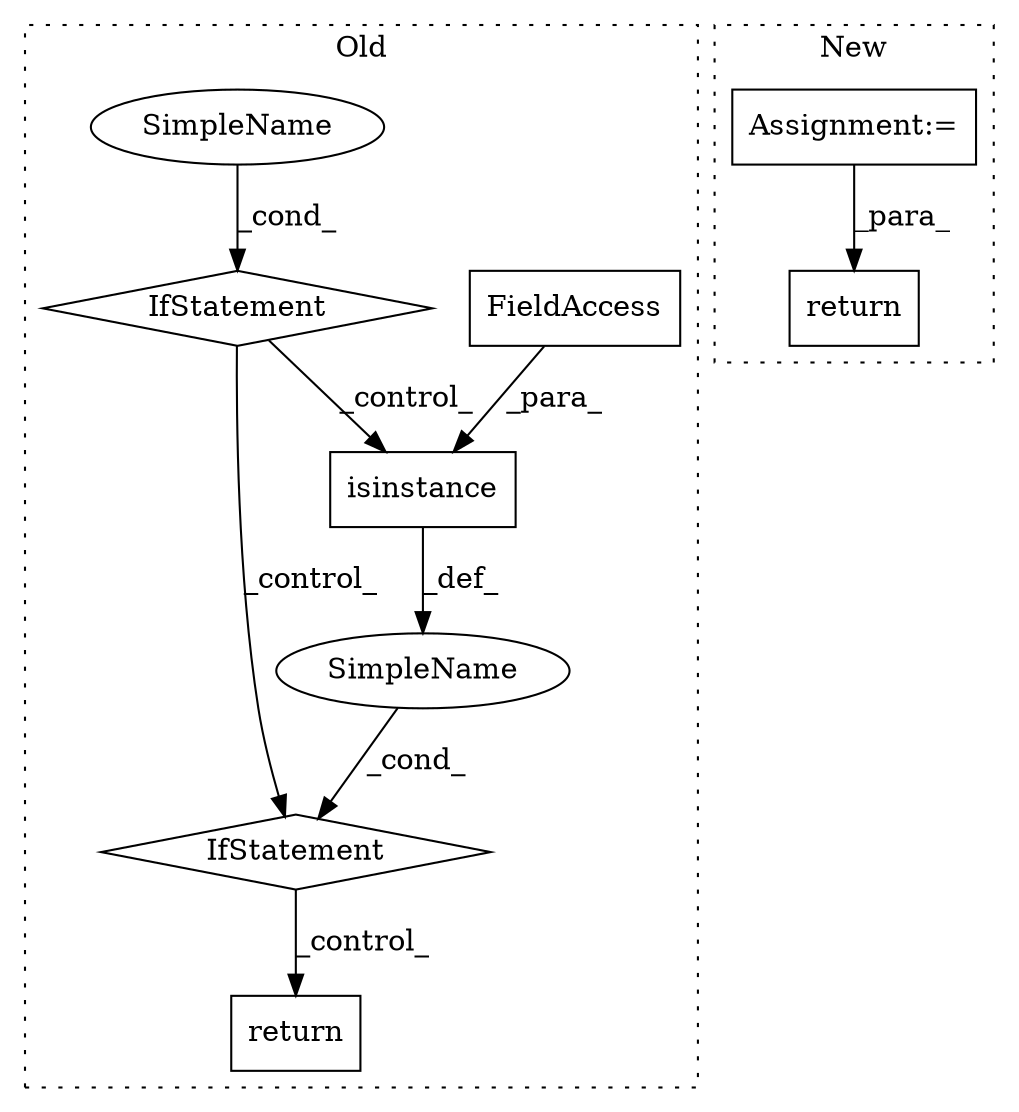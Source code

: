 digraph G {
subgraph cluster0 {
1 [label="isinstance" a="32" s="834,870" l="11,1" shape="box"];
3 [label="IfStatement" a="25" s="830,871" l="4,2" shape="diamond"];
4 [label="FieldAccess" a="22" s="847" l="23" shape="box"];
5 [label="SimpleName" a="42" s="" l="" shape="ellipse"];
6 [label="return" a="41" s="881" l="7" shape="box"];
7 [label="IfStatement" a="25" s="748,788" l="4,2" shape="diamond"];
8 [label="SimpleName" a="42" s="" l="" shape="ellipse"];
label = "Old";
style="dotted";
}
subgraph cluster1 {
2 [label="return" a="41" s="864" l="7" shape="box"];
9 [label="Assignment:=" a="7" s="737" l="1" shape="box"];
label = "New";
style="dotted";
}
1 -> 5 [label="_def_"];
3 -> 6 [label="_control_"];
4 -> 1 [label="_para_"];
5 -> 3 [label="_cond_"];
7 -> 1 [label="_control_"];
7 -> 3 [label="_control_"];
8 -> 7 [label="_cond_"];
9 -> 2 [label="_para_"];
}
